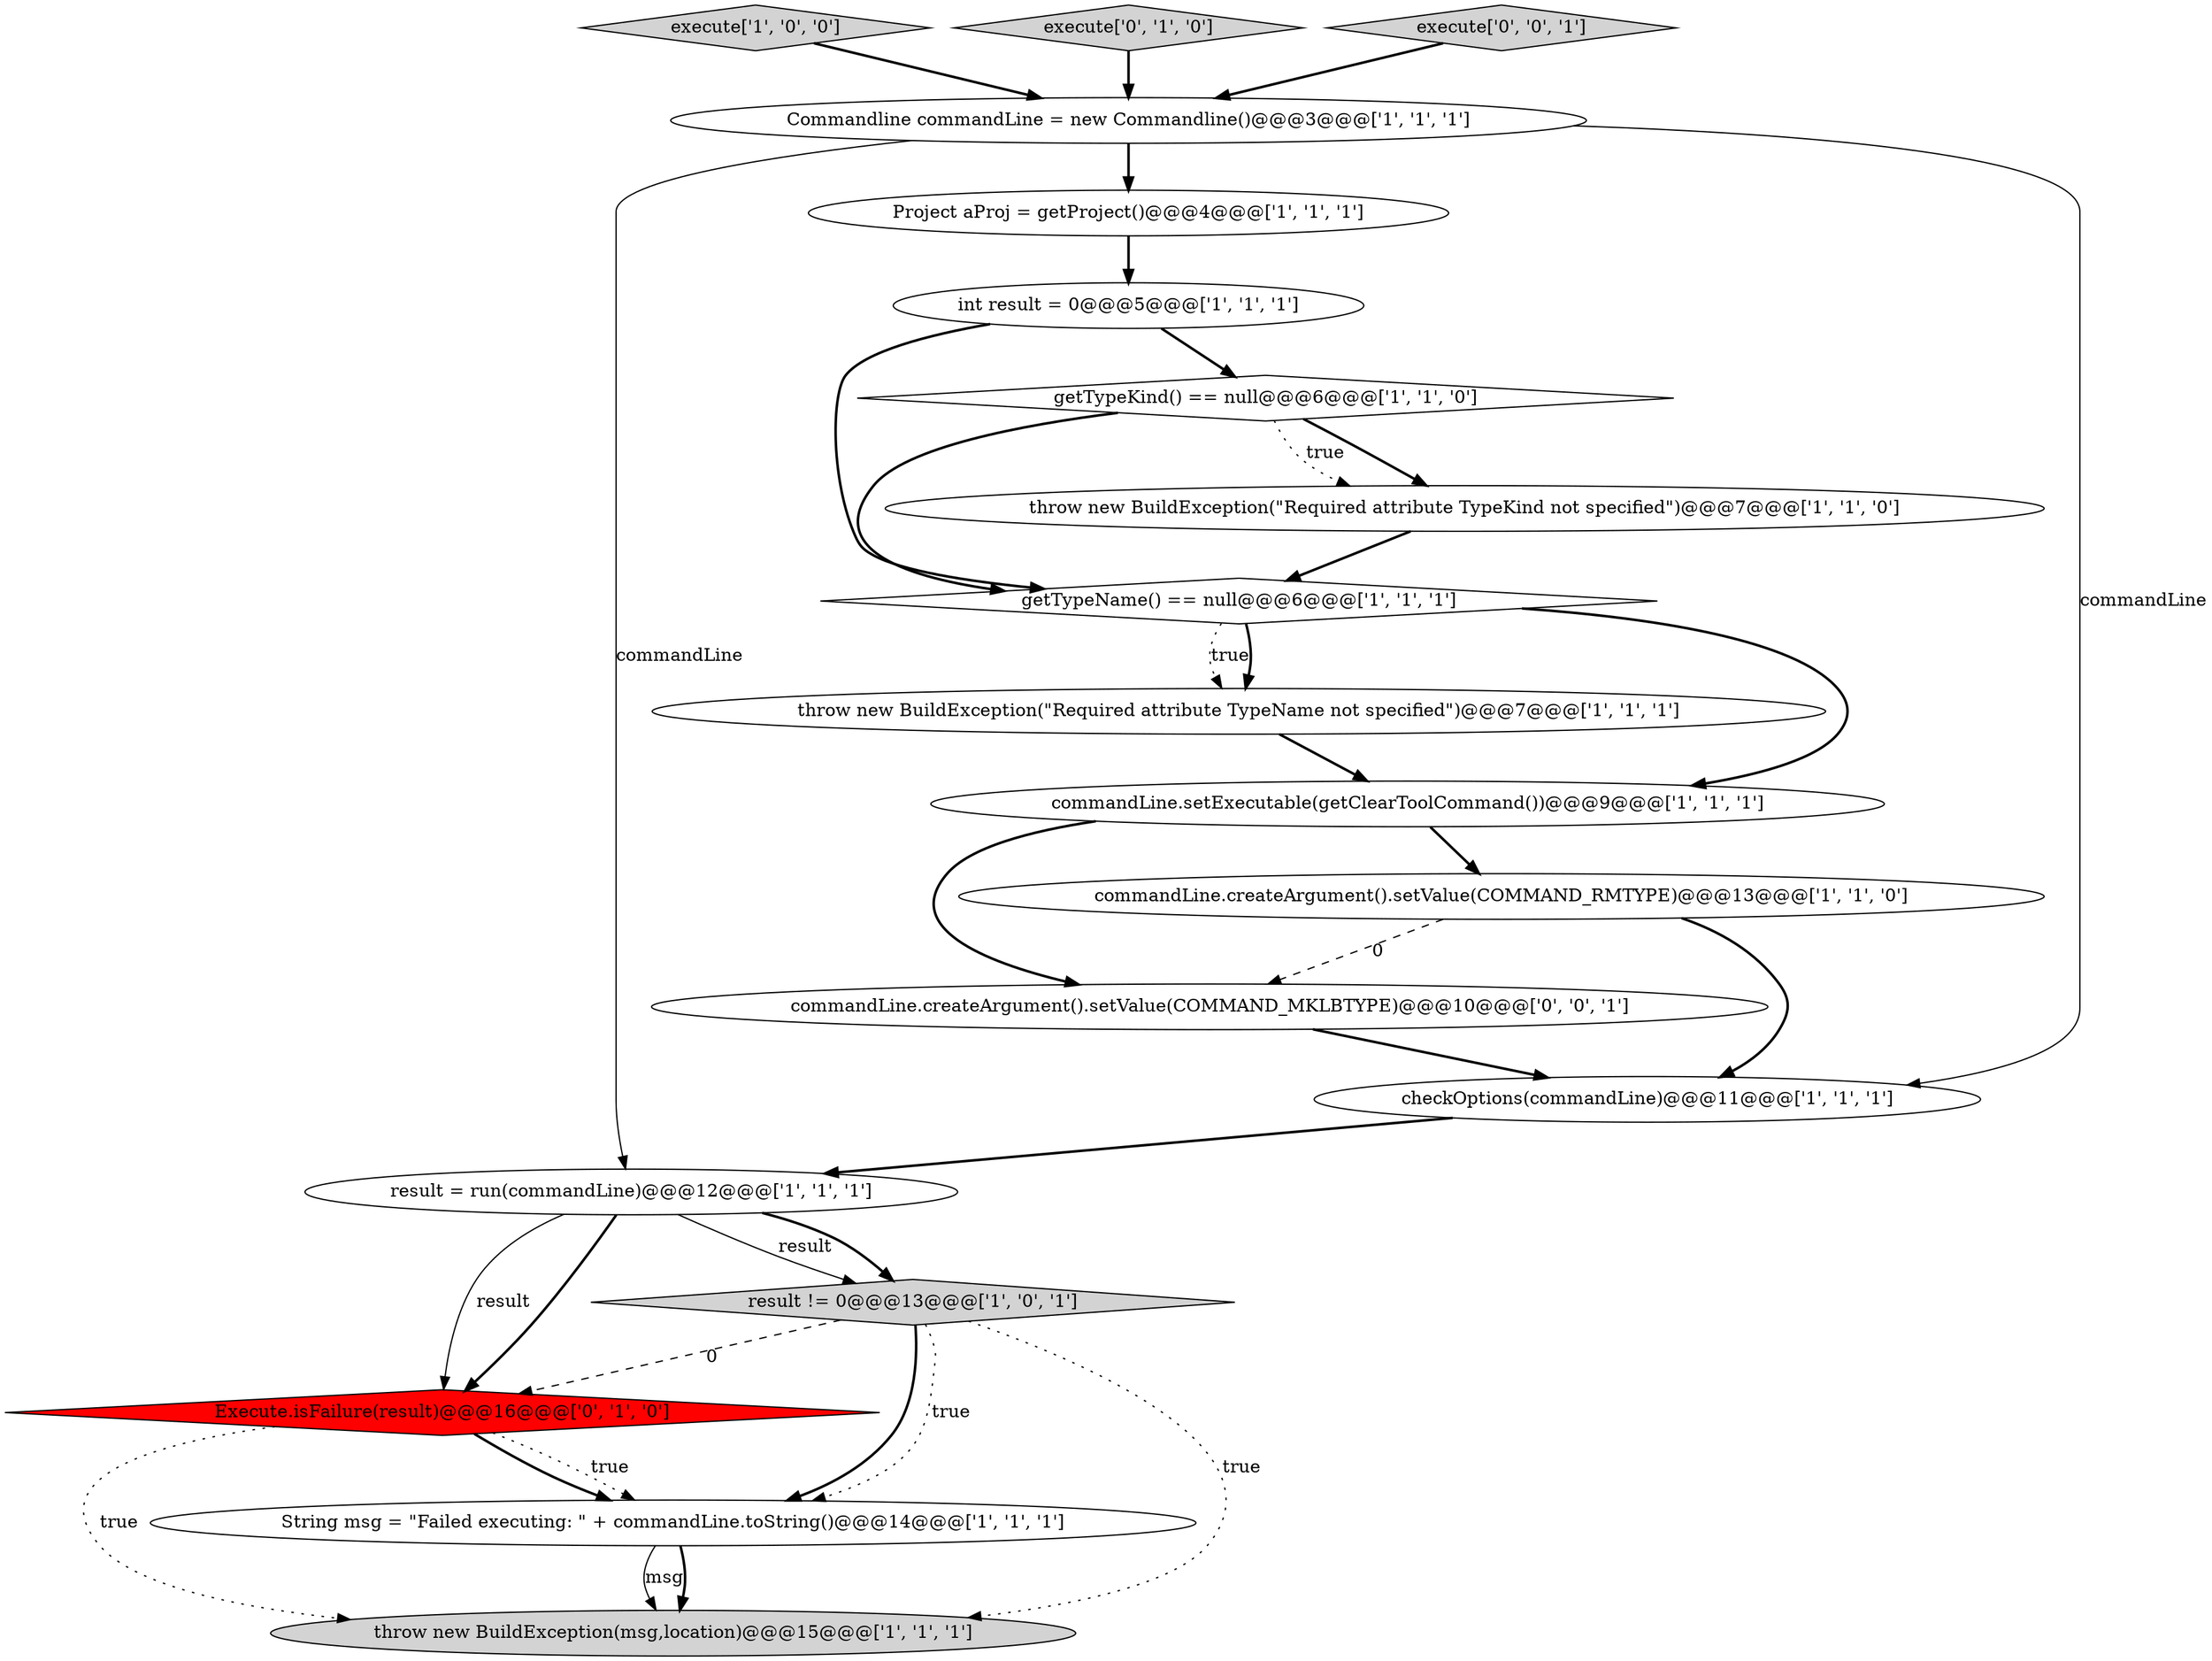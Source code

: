 digraph {
13 [style = filled, label = "int result = 0@@@5@@@['1', '1', '1']", fillcolor = white, shape = ellipse image = "AAA0AAABBB1BBB"];
8 [style = filled, label = "result != 0@@@13@@@['1', '0', '1']", fillcolor = lightgray, shape = diamond image = "AAA0AAABBB1BBB"];
6 [style = filled, label = "String msg = \"Failed executing: \" + commandLine.toString()@@@14@@@['1', '1', '1']", fillcolor = white, shape = ellipse image = "AAA0AAABBB1BBB"];
14 [style = filled, label = "commandLine.setExecutable(getClearToolCommand())@@@9@@@['1', '1', '1']", fillcolor = white, shape = ellipse image = "AAA0AAABBB1BBB"];
11 [style = filled, label = "throw new BuildException(msg,location)@@@15@@@['1', '1', '1']", fillcolor = lightgray, shape = ellipse image = "AAA0AAABBB1BBB"];
0 [style = filled, label = "getTypeKind() == null@@@6@@@['1', '1', '0']", fillcolor = white, shape = diamond image = "AAA0AAABBB1BBB"];
3 [style = filled, label = "throw new BuildException(\"Required attribute TypeKind not specified\")@@@7@@@['1', '1', '0']", fillcolor = white, shape = ellipse image = "AAA0AAABBB1BBB"];
18 [style = filled, label = "commandLine.createArgument().setValue(COMMAND_MKLBTYPE)@@@10@@@['0', '0', '1']", fillcolor = white, shape = ellipse image = "AAA0AAABBB3BBB"];
4 [style = filled, label = "checkOptions(commandLine)@@@11@@@['1', '1', '1']", fillcolor = white, shape = ellipse image = "AAA0AAABBB1BBB"];
7 [style = filled, label = "result = run(commandLine)@@@12@@@['1', '1', '1']", fillcolor = white, shape = ellipse image = "AAA0AAABBB1BBB"];
15 [style = filled, label = "Execute.isFailure(result)@@@16@@@['0', '1', '0']", fillcolor = red, shape = diamond image = "AAA1AAABBB2BBB"];
12 [style = filled, label = "execute['1', '0', '0']", fillcolor = lightgray, shape = diamond image = "AAA0AAABBB1BBB"];
10 [style = filled, label = "getTypeName() == null@@@6@@@['1', '1', '1']", fillcolor = white, shape = diamond image = "AAA0AAABBB1BBB"];
16 [style = filled, label = "execute['0', '1', '0']", fillcolor = lightgray, shape = diamond image = "AAA0AAABBB2BBB"];
17 [style = filled, label = "execute['0', '0', '1']", fillcolor = lightgray, shape = diamond image = "AAA0AAABBB3BBB"];
2 [style = filled, label = "Project aProj = getProject()@@@4@@@['1', '1', '1']", fillcolor = white, shape = ellipse image = "AAA0AAABBB1BBB"];
5 [style = filled, label = "Commandline commandLine = new Commandline()@@@3@@@['1', '1', '1']", fillcolor = white, shape = ellipse image = "AAA0AAABBB1BBB"];
9 [style = filled, label = "commandLine.createArgument().setValue(COMMAND_RMTYPE)@@@13@@@['1', '1', '0']", fillcolor = white, shape = ellipse image = "AAA0AAABBB1BBB"];
1 [style = filled, label = "throw new BuildException(\"Required attribute TypeName not specified\")@@@7@@@['1', '1', '1']", fillcolor = white, shape = ellipse image = "AAA0AAABBB1BBB"];
0->3 [style = bold, label=""];
13->10 [style = bold, label=""];
17->5 [style = bold, label=""];
12->5 [style = bold, label=""];
7->15 [style = solid, label="result"];
10->14 [style = bold, label=""];
9->18 [style = dashed, label="0"];
9->4 [style = bold, label=""];
8->15 [style = dashed, label="0"];
7->8 [style = solid, label="result"];
8->6 [style = bold, label=""];
15->6 [style = bold, label=""];
6->11 [style = solid, label="msg"];
7->8 [style = bold, label=""];
5->7 [style = solid, label="commandLine"];
4->7 [style = bold, label=""];
2->13 [style = bold, label=""];
3->10 [style = bold, label=""];
5->2 [style = bold, label=""];
0->10 [style = bold, label=""];
8->6 [style = dotted, label="true"];
18->4 [style = bold, label=""];
5->4 [style = solid, label="commandLine"];
15->6 [style = dotted, label="true"];
6->11 [style = bold, label=""];
15->11 [style = dotted, label="true"];
16->5 [style = bold, label=""];
8->11 [style = dotted, label="true"];
7->15 [style = bold, label=""];
14->9 [style = bold, label=""];
1->14 [style = bold, label=""];
14->18 [style = bold, label=""];
0->3 [style = dotted, label="true"];
10->1 [style = dotted, label="true"];
10->1 [style = bold, label=""];
13->0 [style = bold, label=""];
}

